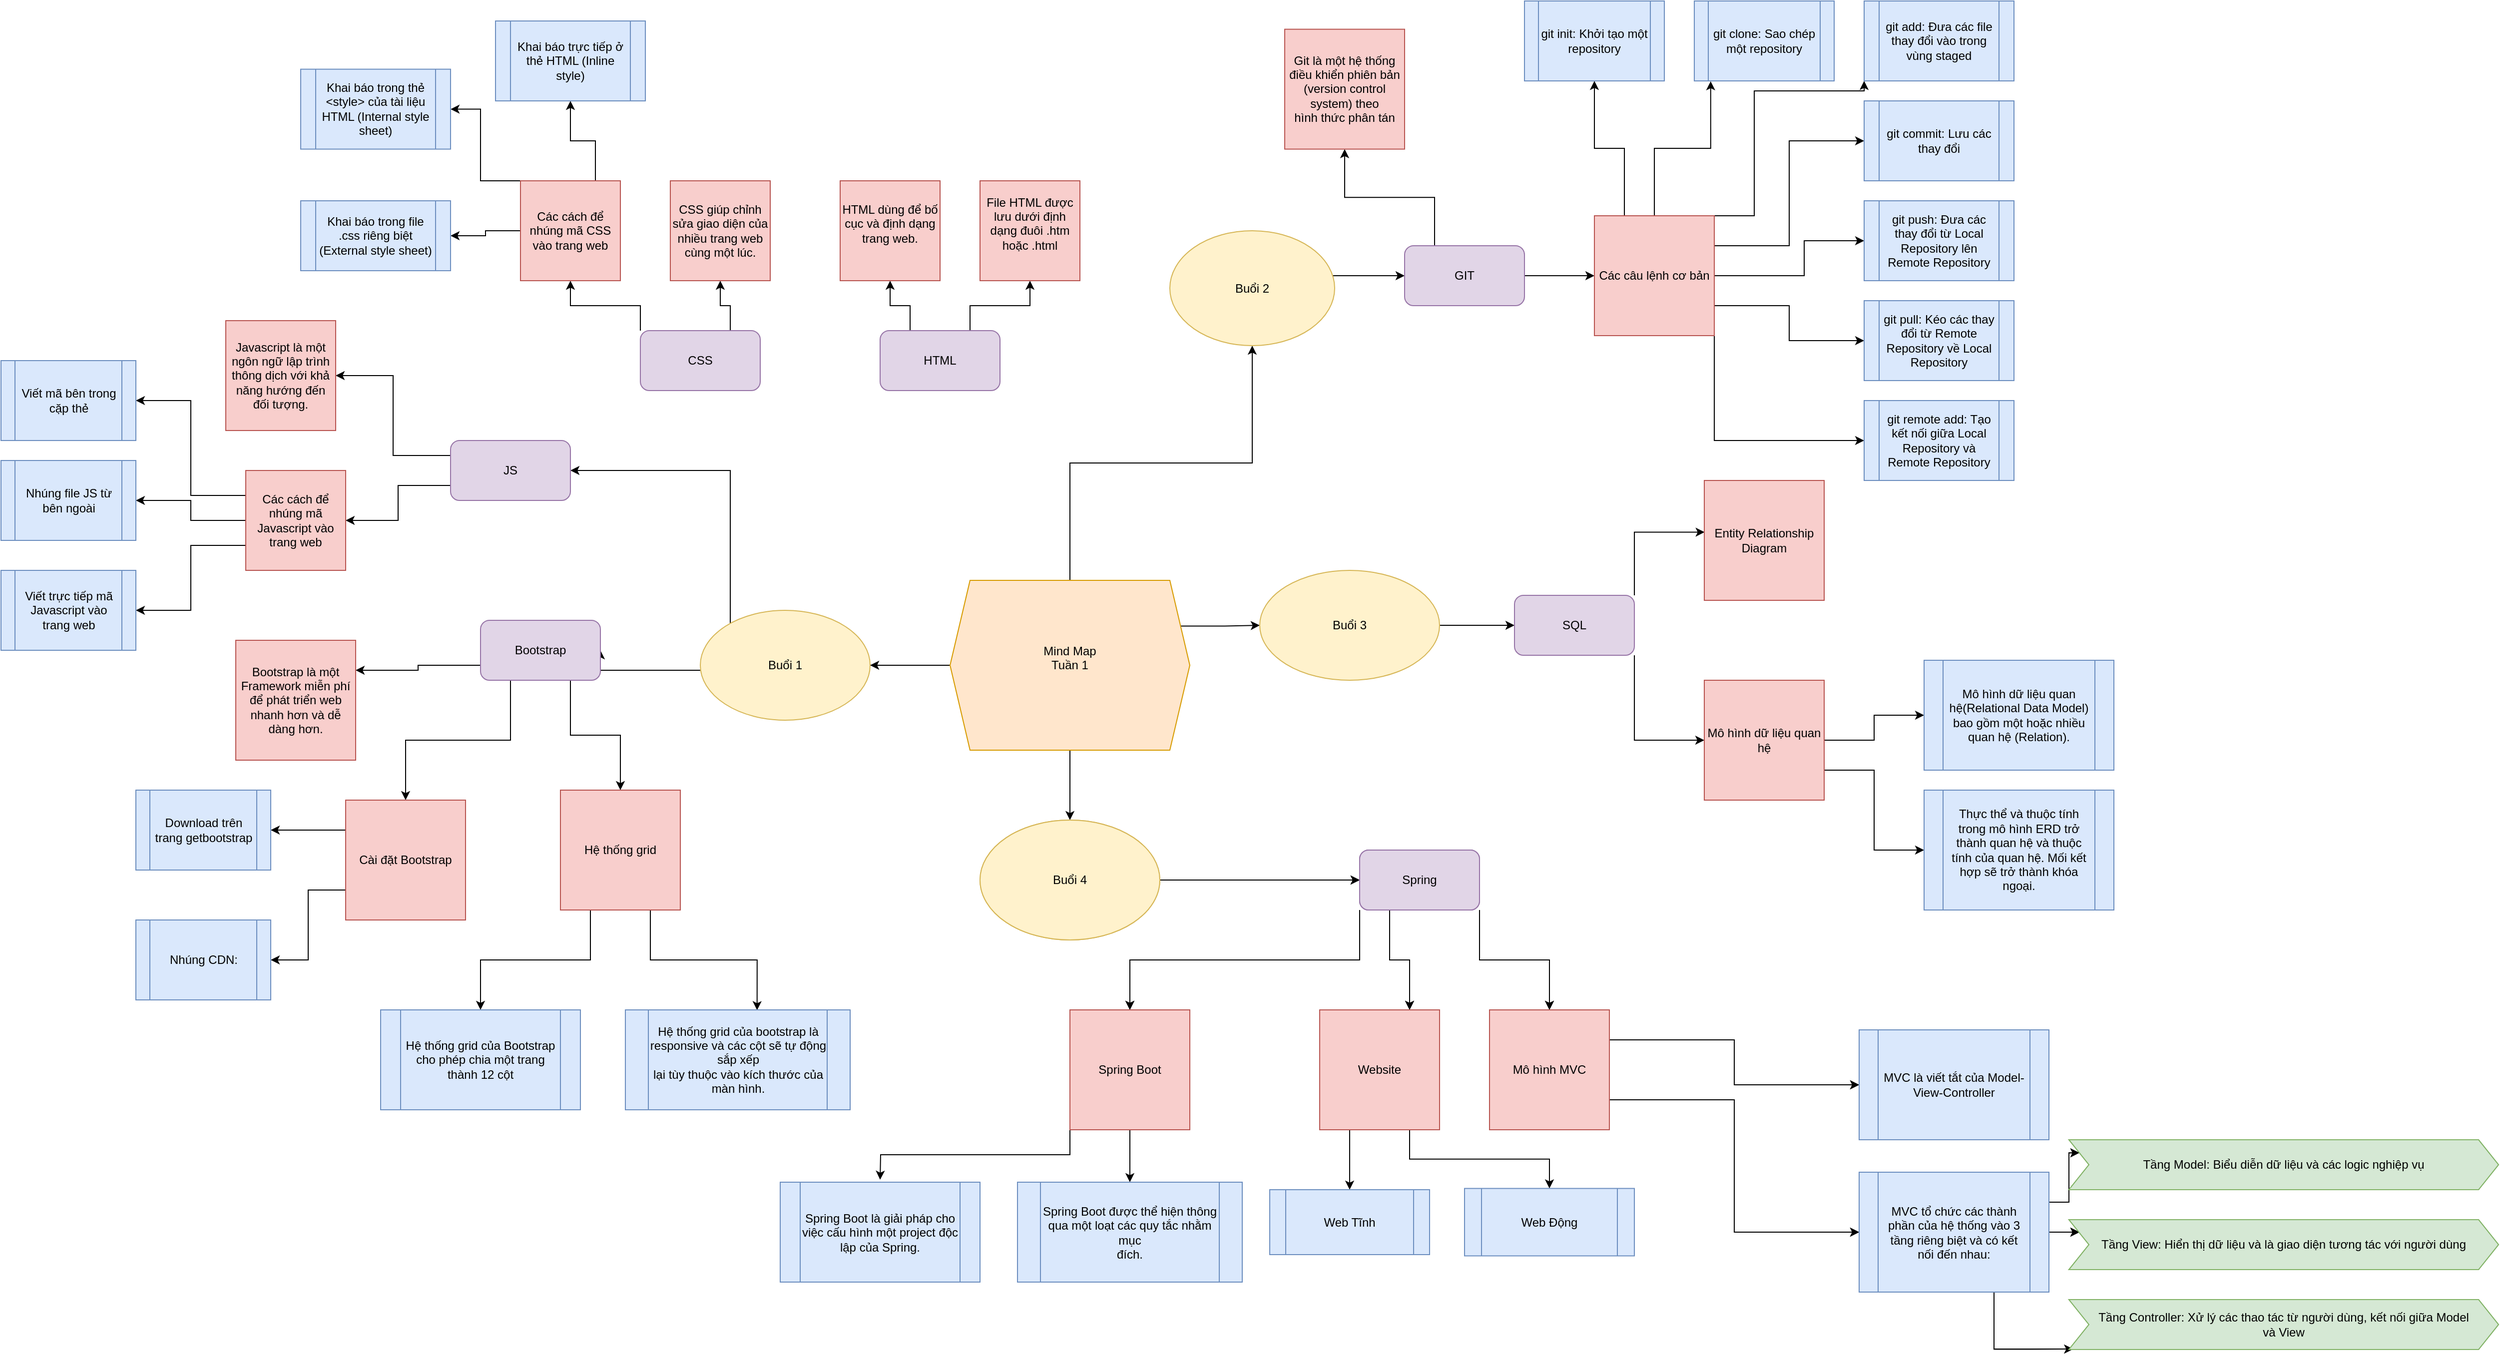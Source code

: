 <mxfile version="20.2.8" type="device"><diagram id="xZhuDKCRA59uOyWNWffj" name="Page-1"><mxGraphModel dx="2924" dy="2492" grid="1" gridSize="10" guides="1" tooltips="1" connect="1" arrows="1" fold="1" page="1" pageScale="1" pageWidth="850" pageHeight="1100" math="0" shadow="0"><root><mxCell id="0"/><mxCell id="1" parent="0"/><mxCell id="pZhfdHlnTOJYFs0F9HPh-51" style="edgeStyle=orthogonalEdgeStyle;rounded=0;orthogonalLoop=1;jettySize=auto;html=1;exitX=0;exitY=1;exitDx=0;exitDy=0;entryX=1;entryY=0.5;entryDx=0;entryDy=0;" edge="1" parent="1" source="pZhfdHlnTOJYFs0F9HPh-9" target="pZhfdHlnTOJYFs0F9HPh-19"><mxGeometry relative="1" as="geometry"><Array as="points"><mxPoint x="195" y="370"/></Array></mxGeometry></mxCell><mxCell id="pZhfdHlnTOJYFs0F9HPh-165" style="edgeStyle=orthogonalEdgeStyle;rounded=0;orthogonalLoop=1;jettySize=auto;html=1;exitX=0;exitY=0;exitDx=0;exitDy=0;entryX=1;entryY=0.5;entryDx=0;entryDy=0;fontColor=default;" edge="1" parent="1" source="pZhfdHlnTOJYFs0F9HPh-9" target="pZhfdHlnTOJYFs0F9HPh-18"><mxGeometry relative="1" as="geometry"><Array as="points"><mxPoint x="200" y="326"/><mxPoint x="200" y="170"/></Array></mxGeometry></mxCell><mxCell id="pZhfdHlnTOJYFs0F9HPh-9" value="Buổi 1" style="ellipse;whiteSpace=wrap;html=1;fillColor=#fff2cc;strokeColor=#d6b656;" vertex="1" parent="1"><mxGeometry x="170" y="310" width="170" height="110" as="geometry"/></mxCell><mxCell id="pZhfdHlnTOJYFs0F9HPh-115" style="edgeStyle=orthogonalEdgeStyle;rounded=0;orthogonalLoop=1;jettySize=auto;html=1;exitX=0.5;exitY=0;exitDx=0;exitDy=0;entryX=0.5;entryY=1;entryDx=0;entryDy=0;fontColor=default;" edge="1" parent="1" source="pZhfdHlnTOJYFs0F9HPh-12" target="pZhfdHlnTOJYFs0F9HPh-15"><mxGeometry relative="1" as="geometry"/></mxCell><mxCell id="pZhfdHlnTOJYFs0F9HPh-121" style="edgeStyle=orthogonalEdgeStyle;rounded=0;orthogonalLoop=1;jettySize=auto;html=1;exitX=0;exitY=0.5;exitDx=0;exitDy=0;entryX=1;entryY=0.5;entryDx=0;entryDy=0;fontColor=default;" edge="1" parent="1" source="pZhfdHlnTOJYFs0F9HPh-12" target="pZhfdHlnTOJYFs0F9HPh-9"><mxGeometry relative="1" as="geometry"/></mxCell><mxCell id="pZhfdHlnTOJYFs0F9HPh-146" style="edgeStyle=orthogonalEdgeStyle;rounded=0;orthogonalLoop=1;jettySize=auto;html=1;exitX=0.5;exitY=1;exitDx=0;exitDy=0;fontColor=default;" edge="1" parent="1" source="pZhfdHlnTOJYFs0F9HPh-12" target="pZhfdHlnTOJYFs0F9HPh-14"><mxGeometry relative="1" as="geometry"/></mxCell><mxCell id="pZhfdHlnTOJYFs0F9HPh-166" style="edgeStyle=orthogonalEdgeStyle;rounded=0;orthogonalLoop=1;jettySize=auto;html=1;exitX=1;exitY=0.25;exitDx=0;exitDy=0;entryX=0;entryY=0.5;entryDx=0;entryDy=0;fontColor=default;" edge="1" parent="1" source="pZhfdHlnTOJYFs0F9HPh-12" target="pZhfdHlnTOJYFs0F9HPh-13"><mxGeometry relative="1" as="geometry"/></mxCell><mxCell id="pZhfdHlnTOJYFs0F9HPh-12" value="&#10;&lt;span style=&quot;color: rgb(0, 0, 0); font-family: Helvetica; font-size: 12px; font-style: normal; font-variant-ligatures: normal; font-variant-caps: normal; font-weight: 400; letter-spacing: normal; orphans: 2; text-align: center; text-indent: 0px; text-transform: none; widows: 2; word-spacing: 0px; -webkit-text-stroke-width: 0px; text-decoration-thickness: initial; text-decoration-style: initial; text-decoration-color: initial; float: none; display: inline !important;&quot;&gt;Mind Map&lt;/span&gt;&lt;br style=&quot;color: rgb(0, 0, 0); font-family: Helvetica; font-size: 12px; font-style: normal; font-variant-ligatures: normal; font-variant-caps: normal; font-weight: 400; letter-spacing: normal; orphans: 2; text-align: center; text-indent: 0px; text-transform: none; widows: 2; word-spacing: 0px; -webkit-text-stroke-width: 0px; text-decoration-thickness: initial; text-decoration-style: initial; text-decoration-color: initial;&quot;&gt;&lt;span style=&quot;color: rgb(0, 0, 0); font-family: Helvetica; font-size: 12px; font-style: normal; font-variant-ligatures: normal; font-variant-caps: normal; font-weight: 400; letter-spacing: normal; orphans: 2; text-align: center; text-indent: 0px; text-transform: none; widows: 2; word-spacing: 0px; -webkit-text-stroke-width: 0px; text-decoration-thickness: initial; text-decoration-style: initial; text-decoration-color: initial; float: none; display: inline !important;&quot;&gt;Tuần 1&lt;/span&gt;&#10;&#10;" style="shape=hexagon;perimeter=hexagonPerimeter2;whiteSpace=wrap;html=1;fixedSize=1;fillColor=#ffe6cc;strokeColor=#d79b00;labelBackgroundColor=none;" vertex="1" parent="1"><mxGeometry x="420" y="280" width="240" height="170" as="geometry"/></mxCell><mxCell id="pZhfdHlnTOJYFs0F9HPh-119" style="edgeStyle=orthogonalEdgeStyle;rounded=0;orthogonalLoop=1;jettySize=auto;html=1;exitX=1;exitY=0.5;exitDx=0;exitDy=0;entryX=0;entryY=0.5;entryDx=0;entryDy=0;fontColor=default;" edge="1" parent="1" source="pZhfdHlnTOJYFs0F9HPh-13" target="pZhfdHlnTOJYFs0F9HPh-103"><mxGeometry relative="1" as="geometry"/></mxCell><mxCell id="pZhfdHlnTOJYFs0F9HPh-13" value="Buổi 3" style="ellipse;whiteSpace=wrap;html=1;fillColor=#fff2cc;strokeColor=#d6b656;" vertex="1" parent="1"><mxGeometry x="730" y="270" width="180" height="110" as="geometry"/></mxCell><mxCell id="pZhfdHlnTOJYFs0F9HPh-147" style="edgeStyle=orthogonalEdgeStyle;rounded=0;orthogonalLoop=1;jettySize=auto;html=1;exitX=1;exitY=0.5;exitDx=0;exitDy=0;entryX=0;entryY=0.5;entryDx=0;entryDy=0;fontColor=default;" edge="1" parent="1" source="pZhfdHlnTOJYFs0F9HPh-14" target="pZhfdHlnTOJYFs0F9HPh-123"><mxGeometry relative="1" as="geometry"/></mxCell><mxCell id="pZhfdHlnTOJYFs0F9HPh-14" value="Buổi 4" style="ellipse;whiteSpace=wrap;html=1;fillColor=#fff2cc;strokeColor=#d6b656;" vertex="1" parent="1"><mxGeometry x="450" y="520" width="180" height="120" as="geometry"/></mxCell><mxCell id="pZhfdHlnTOJYFs0F9HPh-83" style="edgeStyle=orthogonalEdgeStyle;rounded=0;orthogonalLoop=1;jettySize=auto;html=1;exitX=1;exitY=0.5;exitDx=0;exitDy=0;entryX=0;entryY=0.5;entryDx=0;entryDy=0;fontColor=default;" edge="1" parent="1" source="pZhfdHlnTOJYFs0F9HPh-15" target="pZhfdHlnTOJYFs0F9HPh-81"><mxGeometry relative="1" as="geometry"><Array as="points"><mxPoint x="732" y="-25"/></Array></mxGeometry></mxCell><mxCell id="pZhfdHlnTOJYFs0F9HPh-15" value="Buổi 2" style="ellipse;whiteSpace=wrap;html=1;fillColor=#fff2cc;strokeColor=#d6b656;" vertex="1" parent="1"><mxGeometry x="640" y="-70" width="165" height="115" as="geometry"/></mxCell><mxCell id="pZhfdHlnTOJYFs0F9HPh-158" style="edgeStyle=orthogonalEdgeStyle;rounded=0;orthogonalLoop=1;jettySize=auto;html=1;exitX=0.25;exitY=0;exitDx=0;exitDy=0;entryX=0.5;entryY=1;entryDx=0;entryDy=0;fontColor=default;" edge="1" parent="1" source="pZhfdHlnTOJYFs0F9HPh-16" target="pZhfdHlnTOJYFs0F9HPh-26"><mxGeometry relative="1" as="geometry"/></mxCell><mxCell id="pZhfdHlnTOJYFs0F9HPh-159" style="edgeStyle=orthogonalEdgeStyle;rounded=0;orthogonalLoop=1;jettySize=auto;html=1;exitX=0.75;exitY=0;exitDx=0;exitDy=0;entryX=0.5;entryY=1;entryDx=0;entryDy=0;fontColor=default;" edge="1" parent="1" source="pZhfdHlnTOJYFs0F9HPh-16" target="pZhfdHlnTOJYFs0F9HPh-27"><mxGeometry relative="1" as="geometry"/></mxCell><mxCell id="pZhfdHlnTOJYFs0F9HPh-16" value="HTML" style="rounded=1;whiteSpace=wrap;html=1;fillColor=#e1d5e7;strokeColor=#9673a6;" vertex="1" parent="1"><mxGeometry x="350" y="30" width="120" height="60" as="geometry"/></mxCell><mxCell id="pZhfdHlnTOJYFs0F9HPh-160" style="edgeStyle=orthogonalEdgeStyle;rounded=0;orthogonalLoop=1;jettySize=auto;html=1;exitX=0.75;exitY=0;exitDx=0;exitDy=0;entryX=0.5;entryY=1;entryDx=0;entryDy=0;fontColor=default;" edge="1" parent="1" source="pZhfdHlnTOJYFs0F9HPh-17" target="pZhfdHlnTOJYFs0F9HPh-52"><mxGeometry relative="1" as="geometry"/></mxCell><mxCell id="pZhfdHlnTOJYFs0F9HPh-161" style="edgeStyle=orthogonalEdgeStyle;rounded=0;orthogonalLoop=1;jettySize=auto;html=1;exitX=0;exitY=0;exitDx=0;exitDy=0;entryX=0.5;entryY=1;entryDx=0;entryDy=0;fontColor=default;" edge="1" parent="1" source="pZhfdHlnTOJYFs0F9HPh-17" target="pZhfdHlnTOJYFs0F9HPh-56"><mxGeometry relative="1" as="geometry"/></mxCell><mxCell id="pZhfdHlnTOJYFs0F9HPh-17" value="CSS" style="rounded=1;whiteSpace=wrap;html=1;fillColor=#e1d5e7;strokeColor=#9673a6;" vertex="1" parent="1"><mxGeometry x="110" y="30" width="120" height="60" as="geometry"/></mxCell><mxCell id="pZhfdHlnTOJYFs0F9HPh-46" style="edgeStyle=orthogonalEdgeStyle;rounded=0;orthogonalLoop=1;jettySize=auto;html=1;exitX=0;exitY=0.25;exitDx=0;exitDy=0;entryX=1;entryY=0.5;entryDx=0;entryDy=0;" edge="1" parent="1" source="pZhfdHlnTOJYFs0F9HPh-18" target="pZhfdHlnTOJYFs0F9HPh-29"><mxGeometry relative="1" as="geometry"/></mxCell><mxCell id="pZhfdHlnTOJYFs0F9HPh-153" style="edgeStyle=orthogonalEdgeStyle;rounded=0;orthogonalLoop=1;jettySize=auto;html=1;exitX=0;exitY=0.75;exitDx=0;exitDy=0;fontColor=default;" edge="1" parent="1" source="pZhfdHlnTOJYFs0F9HPh-18" target="pZhfdHlnTOJYFs0F9HPh-30"><mxGeometry relative="1" as="geometry"/></mxCell><mxCell id="pZhfdHlnTOJYFs0F9HPh-18" value="JS" style="rounded=1;whiteSpace=wrap;html=1;fillColor=#e1d5e7;strokeColor=#9673a6;" vertex="1" parent="1"><mxGeometry x="-80" y="140" width="120" height="60" as="geometry"/></mxCell><mxCell id="pZhfdHlnTOJYFs0F9HPh-154" style="edgeStyle=orthogonalEdgeStyle;rounded=0;orthogonalLoop=1;jettySize=auto;html=1;exitX=0;exitY=0.75;exitDx=0;exitDy=0;entryX=1;entryY=0.25;entryDx=0;entryDy=0;fontColor=default;" edge="1" parent="1" source="pZhfdHlnTOJYFs0F9HPh-19" target="pZhfdHlnTOJYFs0F9HPh-65"><mxGeometry relative="1" as="geometry"/></mxCell><mxCell id="pZhfdHlnTOJYFs0F9HPh-155" style="edgeStyle=orthogonalEdgeStyle;rounded=0;orthogonalLoop=1;jettySize=auto;html=1;exitX=0.25;exitY=1;exitDx=0;exitDy=0;entryX=0.5;entryY=0;entryDx=0;entryDy=0;fontColor=default;" edge="1" parent="1" source="pZhfdHlnTOJYFs0F9HPh-19" target="pZhfdHlnTOJYFs0F9HPh-66"><mxGeometry relative="1" as="geometry"/></mxCell><mxCell id="pZhfdHlnTOJYFs0F9HPh-156" style="edgeStyle=orthogonalEdgeStyle;rounded=0;orthogonalLoop=1;jettySize=auto;html=1;exitX=0.75;exitY=1;exitDx=0;exitDy=0;entryX=0.5;entryY=0;entryDx=0;entryDy=0;fontColor=default;" edge="1" parent="1" source="pZhfdHlnTOJYFs0F9HPh-19" target="pZhfdHlnTOJYFs0F9HPh-67"><mxGeometry relative="1" as="geometry"/></mxCell><mxCell id="pZhfdHlnTOJYFs0F9HPh-19" value="Bootstrap" style="rounded=1;whiteSpace=wrap;html=1;fillColor=#e1d5e7;strokeColor=#9673a6;" vertex="1" parent="1"><mxGeometry x="-50" y="320" width="120" height="60" as="geometry"/></mxCell><mxCell id="pZhfdHlnTOJYFs0F9HPh-26" value="&#10;&lt;span style=&quot;font-family: Helvetica; font-size: 12px; font-style: normal; font-variant-ligatures: normal; font-variant-caps: normal; font-weight: 400; letter-spacing: normal; orphans: 2; text-align: center; text-indent: 0px; text-transform: none; widows: 2; word-spacing: 0px; -webkit-text-stroke-width: 0px; text-decoration-thickness: initial; text-decoration-style: initial; text-decoration-color: initial; float: none; display: inline !important;&quot;&gt;HTML dùng để bố cục và định dạng trang web.&lt;/span&gt;&#10;&#10;" style="whiteSpace=wrap;html=1;aspect=fixed;fillColor=#f8cecc;strokeColor=#b85450;fontColor=default;labelBorderColor=none;labelBackgroundColor=none;" vertex="1" parent="1"><mxGeometry x="310" y="-120.0" width="100" height="100" as="geometry"/></mxCell><mxCell id="pZhfdHlnTOJYFs0F9HPh-27" value="&#10;&lt;span style=&quot;color: rgb(0, 0, 0); font-family: Helvetica; font-size: 12px; font-style: normal; font-variant-ligatures: normal; font-variant-caps: normal; font-weight: 400; letter-spacing: normal; orphans: 2; text-align: center; text-indent: 0px; text-transform: none; widows: 2; word-spacing: 0px; -webkit-text-stroke-width: 0px; text-decoration-thickness: initial; text-decoration-style: initial; text-decoration-color: initial; float: none; display: inline !important;&quot;&gt;File HTML được lưu dưới định dạng đuôi .htm hoặc .html&lt;/span&gt;&#10;&#10;" style="whiteSpace=wrap;html=1;aspect=fixed;fillColor=#f8cecc;strokeColor=#b85450;labelBackgroundColor=none;labelBorderColor=none;" vertex="1" parent="1"><mxGeometry x="450" y="-120.0" width="100" height="100" as="geometry"/></mxCell><mxCell id="pZhfdHlnTOJYFs0F9HPh-29" value="Javascript là một ngôn ngữ lập trình thông dịch với khả năng hướng đến&#10;đối tượng." style="whiteSpace=wrap;html=1;aspect=fixed;labelBackgroundColor=none;fillColor=#f8cecc;strokeColor=#b85450;" vertex="1" parent="1"><mxGeometry x="-305" y="20" width="110" height="110" as="geometry"/></mxCell><mxCell id="pZhfdHlnTOJYFs0F9HPh-42" style="edgeStyle=orthogonalEdgeStyle;rounded=0;orthogonalLoop=1;jettySize=auto;html=1;exitX=0;exitY=0.5;exitDx=0;exitDy=0;entryX=1;entryY=0.5;entryDx=0;entryDy=0;" edge="1" parent="1" source="pZhfdHlnTOJYFs0F9HPh-30" target="pZhfdHlnTOJYFs0F9HPh-35"><mxGeometry relative="1" as="geometry"/></mxCell><mxCell id="pZhfdHlnTOJYFs0F9HPh-44" style="edgeStyle=orthogonalEdgeStyle;rounded=0;orthogonalLoop=1;jettySize=auto;html=1;exitX=0;exitY=0.75;exitDx=0;exitDy=0;entryX=1;entryY=0.5;entryDx=0;entryDy=0;" edge="1" parent="1" source="pZhfdHlnTOJYFs0F9HPh-30" target="pZhfdHlnTOJYFs0F9HPh-36"><mxGeometry relative="1" as="geometry"/></mxCell><mxCell id="pZhfdHlnTOJYFs0F9HPh-45" style="edgeStyle=orthogonalEdgeStyle;rounded=0;orthogonalLoop=1;jettySize=auto;html=1;exitX=0;exitY=0.25;exitDx=0;exitDy=0;entryX=1;entryY=0.5;entryDx=0;entryDy=0;" edge="1" parent="1" source="pZhfdHlnTOJYFs0F9HPh-30" target="pZhfdHlnTOJYFs0F9HPh-34"><mxGeometry relative="1" as="geometry"/></mxCell><mxCell id="pZhfdHlnTOJYFs0F9HPh-30" value="Các cách để nhúng mã Javascript vào trang web" style="whiteSpace=wrap;html=1;aspect=fixed;fillColor=#f8cecc;strokeColor=#b85450;" vertex="1" parent="1"><mxGeometry x="-285" y="170" width="100" height="100" as="geometry"/></mxCell><mxCell id="pZhfdHlnTOJYFs0F9HPh-34" value="Viết mã bên trong cặp thẻ &lt;script&gt;&lt;/script&gt;" style="shape=process;whiteSpace=wrap;html=1;backgroundOutline=1;fillColor=#dae8fc;strokeColor=#6c8ebf;" vertex="1" parent="1"><mxGeometry x="-530" y="60" width="135" height="80" as="geometry"/></mxCell><mxCell id="pZhfdHlnTOJYFs0F9HPh-35" value="Nhúng file JS từ bên ngoài" style="shape=process;whiteSpace=wrap;html=1;backgroundOutline=1;fillColor=#dae8fc;strokeColor=#6c8ebf;" vertex="1" parent="1"><mxGeometry x="-530" y="160" width="135" height="80" as="geometry"/></mxCell><mxCell id="pZhfdHlnTOJYFs0F9HPh-36" value="Viết trực tiếp mã Javascript vào trang web" style="shape=process;whiteSpace=wrap;html=1;backgroundOutline=1;fillColor=#dae8fc;strokeColor=#6c8ebf;" vertex="1" parent="1"><mxGeometry x="-530" y="270" width="135" height="80" as="geometry"/></mxCell><mxCell id="pZhfdHlnTOJYFs0F9HPh-52" value="CSS giúp chỉnh sửa giao diện của nhiều trang web cùng một lúc." style="whiteSpace=wrap;html=1;aspect=fixed;labelBackgroundColor=none;labelBorderColor=none;fillColor=#f8cecc;strokeColor=#b85450;" vertex="1" parent="1"><mxGeometry x="140" y="-120" width="100" height="100" as="geometry"/></mxCell><mxCell id="pZhfdHlnTOJYFs0F9HPh-162" style="edgeStyle=orthogonalEdgeStyle;rounded=0;orthogonalLoop=1;jettySize=auto;html=1;exitX=0.75;exitY=0;exitDx=0;exitDy=0;entryX=0.5;entryY=1;entryDx=0;entryDy=0;fontColor=default;" edge="1" parent="1" source="pZhfdHlnTOJYFs0F9HPh-56" target="pZhfdHlnTOJYFs0F9HPh-57"><mxGeometry relative="1" as="geometry"/></mxCell><mxCell id="pZhfdHlnTOJYFs0F9HPh-163" style="edgeStyle=orthogonalEdgeStyle;rounded=0;orthogonalLoop=1;jettySize=auto;html=1;exitX=0;exitY=0;exitDx=0;exitDy=0;entryX=1;entryY=0.5;entryDx=0;entryDy=0;fontColor=default;" edge="1" parent="1" source="pZhfdHlnTOJYFs0F9HPh-56" target="pZhfdHlnTOJYFs0F9HPh-58"><mxGeometry relative="1" as="geometry"><Array as="points"><mxPoint x="-50" y="-120"/><mxPoint x="-50" y="-192"/></Array></mxGeometry></mxCell><mxCell id="pZhfdHlnTOJYFs0F9HPh-164" style="edgeStyle=orthogonalEdgeStyle;rounded=0;orthogonalLoop=1;jettySize=auto;html=1;exitX=0;exitY=0.5;exitDx=0;exitDy=0;entryX=1;entryY=0.5;entryDx=0;entryDy=0;fontColor=default;" edge="1" parent="1" source="pZhfdHlnTOJYFs0F9HPh-56" target="pZhfdHlnTOJYFs0F9HPh-59"><mxGeometry relative="1" as="geometry"/></mxCell><mxCell id="pZhfdHlnTOJYFs0F9HPh-56" value="Các cách để nhúng mã CSS vào trang web" style="whiteSpace=wrap;html=1;aspect=fixed;fillColor=#f8cecc;strokeColor=#b85450;" vertex="1" parent="1"><mxGeometry x="-10" y="-120" width="100" height="100" as="geometry"/></mxCell><mxCell id="pZhfdHlnTOJYFs0F9HPh-57" value="Khai báo trực tiếp ở thẻ HTML (Inline style) " style="shape=process;whiteSpace=wrap;html=1;backgroundOutline=1;fillColor=#dae8fc;strokeColor=#6c8ebf;" vertex="1" parent="1"><mxGeometry x="-35" y="-280" width="150" height="80" as="geometry"/></mxCell><mxCell id="pZhfdHlnTOJYFs0F9HPh-58" value="Khai báo trong thẻ &amp;lt;style&amp;gt; của tài liệu HTML (Internal style sheet)" style="shape=process;whiteSpace=wrap;html=1;backgroundOutline=1;fillColor=#dae8fc;strokeColor=#6c8ebf;" vertex="1" parent="1"><mxGeometry x="-230" y="-231.72" width="150" height="80" as="geometry"/></mxCell><mxCell id="pZhfdHlnTOJYFs0F9HPh-59" value="Khai báo trong file .css riêng biệt (External style sheet)" style="shape=process;whiteSpace=wrap;html=1;backgroundOutline=1;fillColor=#dae8fc;strokeColor=#6c8ebf;" vertex="1" parent="1"><mxGeometry x="-230" y="-100" width="150" height="70" as="geometry"/></mxCell><mxCell id="pZhfdHlnTOJYFs0F9HPh-65" value="Bootstrap là một Framework miễn phí để phát triển web nhanh hơn và dễ&#10;dàng hơn." style="whiteSpace=wrap;html=1;aspect=fixed;labelBackgroundColor=none;labelBorderColor=none;fillColor=#f8cecc;strokeColor=#b85450;" vertex="1" parent="1"><mxGeometry x="-295" y="340" width="120" height="120" as="geometry"/></mxCell><mxCell id="pZhfdHlnTOJYFs0F9HPh-75" style="edgeStyle=orthogonalEdgeStyle;rounded=0;orthogonalLoop=1;jettySize=auto;html=1;exitX=0;exitY=0.25;exitDx=0;exitDy=0;entryX=1;entryY=0.5;entryDx=0;entryDy=0;fontColor=default;" edge="1" parent="1" source="pZhfdHlnTOJYFs0F9HPh-66" target="pZhfdHlnTOJYFs0F9HPh-68"><mxGeometry relative="1" as="geometry"/></mxCell><mxCell id="pZhfdHlnTOJYFs0F9HPh-76" style="edgeStyle=orthogonalEdgeStyle;rounded=0;orthogonalLoop=1;jettySize=auto;html=1;exitX=0;exitY=0.75;exitDx=0;exitDy=0;entryX=1;entryY=0.5;entryDx=0;entryDy=0;fontColor=default;" edge="1" parent="1" source="pZhfdHlnTOJYFs0F9HPh-66" target="pZhfdHlnTOJYFs0F9HPh-69"><mxGeometry relative="1" as="geometry"/></mxCell><mxCell id="pZhfdHlnTOJYFs0F9HPh-66" value="Cài đặt Bootstrap" style="whiteSpace=wrap;html=1;aspect=fixed;labelBackgroundColor=none;labelBorderColor=none;fillColor=#f8cecc;strokeColor=#b85450;" vertex="1" parent="1"><mxGeometry x="-185" y="500" width="120" height="120" as="geometry"/></mxCell><mxCell id="pZhfdHlnTOJYFs0F9HPh-79" style="edgeStyle=orthogonalEdgeStyle;rounded=0;orthogonalLoop=1;jettySize=auto;html=1;exitX=0.25;exitY=1;exitDx=0;exitDy=0;fontColor=default;" edge="1" parent="1" source="pZhfdHlnTOJYFs0F9HPh-67" target="pZhfdHlnTOJYFs0F9HPh-77"><mxGeometry relative="1" as="geometry"/></mxCell><mxCell id="pZhfdHlnTOJYFs0F9HPh-80" style="edgeStyle=orthogonalEdgeStyle;rounded=0;orthogonalLoop=1;jettySize=auto;html=1;exitX=0.75;exitY=1;exitDx=0;exitDy=0;entryX=0.586;entryY=0.003;entryDx=0;entryDy=0;entryPerimeter=0;fontColor=default;" edge="1" parent="1" source="pZhfdHlnTOJYFs0F9HPh-67" target="pZhfdHlnTOJYFs0F9HPh-78"><mxGeometry relative="1" as="geometry"/></mxCell><mxCell id="pZhfdHlnTOJYFs0F9HPh-67" value="Hệ thống grid" style="whiteSpace=wrap;html=1;aspect=fixed;labelBackgroundColor=none;labelBorderColor=none;fillColor=#f8cecc;strokeColor=#b85450;" vertex="1" parent="1"><mxGeometry x="30" y="490" width="120" height="120" as="geometry"/></mxCell><mxCell id="pZhfdHlnTOJYFs0F9HPh-68" value="Download trên trang getbootstrap " style="shape=process;whiteSpace=wrap;html=1;backgroundOutline=1;fillColor=#dae8fc;strokeColor=#6c8ebf;" vertex="1" parent="1"><mxGeometry x="-395" y="490" width="135" height="80" as="geometry"/></mxCell><mxCell id="pZhfdHlnTOJYFs0F9HPh-69" value="Nhúng CDN:" style="shape=process;whiteSpace=wrap;html=1;backgroundOutline=1;fillColor=#dae8fc;strokeColor=#6c8ebf;" vertex="1" parent="1"><mxGeometry x="-395" y="620" width="135" height="80" as="geometry"/></mxCell><mxCell id="pZhfdHlnTOJYFs0F9HPh-77" value="Hệ thống grid của Bootstrap cho phép chia một trang thành 12 cột " style="shape=process;whiteSpace=wrap;html=1;backgroundOutline=1;fillColor=#dae8fc;strokeColor=#6c8ebf;" vertex="1" parent="1"><mxGeometry x="-150" y="710" width="200" height="100" as="geometry"/></mxCell><mxCell id="pZhfdHlnTOJYFs0F9HPh-78" value="&lt;div&gt;Hệ thống grid của bootstrap là responsive và các cột sẽ tự động sắp xếp&lt;/div&gt;&lt;div&gt;lại tùy thuộc vào kích thước của màn hình.&lt;/div&gt;" style="shape=process;whiteSpace=wrap;html=1;backgroundOutline=1;fillColor=#dae8fc;strokeColor=#6c8ebf;" vertex="1" parent="1"><mxGeometry x="95" y="710" width="225" height="100" as="geometry"/></mxCell><mxCell id="pZhfdHlnTOJYFs0F9HPh-93" style="edgeStyle=orthogonalEdgeStyle;rounded=0;orthogonalLoop=1;jettySize=auto;html=1;exitX=0.25;exitY=0;exitDx=0;exitDy=0;entryX=0.5;entryY=1;entryDx=0;entryDy=0;fontColor=default;" edge="1" parent="1" source="pZhfdHlnTOJYFs0F9HPh-81" target="pZhfdHlnTOJYFs0F9HPh-85"><mxGeometry relative="1" as="geometry"/></mxCell><mxCell id="pZhfdHlnTOJYFs0F9HPh-95" style="edgeStyle=orthogonalEdgeStyle;rounded=0;orthogonalLoop=1;jettySize=auto;html=1;exitX=1;exitY=0.5;exitDx=0;exitDy=0;fontColor=default;" edge="1" parent="1" source="pZhfdHlnTOJYFs0F9HPh-81" target="pZhfdHlnTOJYFs0F9HPh-84"><mxGeometry relative="1" as="geometry"/></mxCell><mxCell id="pZhfdHlnTOJYFs0F9HPh-81" value="GIT" style="rounded=1;whiteSpace=wrap;html=1;fillColor=#e1d5e7;strokeColor=#9673a6;" vertex="1" parent="1"><mxGeometry x="875" y="-55" width="120" height="60" as="geometry"/></mxCell><mxCell id="pZhfdHlnTOJYFs0F9HPh-96" style="edgeStyle=orthogonalEdgeStyle;rounded=0;orthogonalLoop=1;jettySize=auto;html=1;exitX=0.25;exitY=0;exitDx=0;exitDy=0;entryX=0.5;entryY=1;entryDx=0;entryDy=0;fontColor=default;" edge="1" parent="1" source="pZhfdHlnTOJYFs0F9HPh-84" target="pZhfdHlnTOJYFs0F9HPh-86"><mxGeometry relative="1" as="geometry"/></mxCell><mxCell id="pZhfdHlnTOJYFs0F9HPh-97" style="edgeStyle=orthogonalEdgeStyle;rounded=0;orthogonalLoop=1;jettySize=auto;html=1;exitX=0.5;exitY=0;exitDx=0;exitDy=0;entryX=0.117;entryY=1.004;entryDx=0;entryDy=0;entryPerimeter=0;fontColor=default;" edge="1" parent="1" source="pZhfdHlnTOJYFs0F9HPh-84" target="pZhfdHlnTOJYFs0F9HPh-87"><mxGeometry relative="1" as="geometry"/></mxCell><mxCell id="pZhfdHlnTOJYFs0F9HPh-98" style="edgeStyle=orthogonalEdgeStyle;rounded=0;orthogonalLoop=1;jettySize=auto;html=1;exitX=1;exitY=0;exitDx=0;exitDy=0;entryX=0;entryY=1;entryDx=0;entryDy=0;fontColor=default;" edge="1" parent="1" source="pZhfdHlnTOJYFs0F9HPh-84" target="pZhfdHlnTOJYFs0F9HPh-88"><mxGeometry relative="1" as="geometry"><Array as="points"><mxPoint x="1225" y="-85"/><mxPoint x="1225" y="-210"/><mxPoint x="1335" y="-210"/></Array></mxGeometry></mxCell><mxCell id="pZhfdHlnTOJYFs0F9HPh-99" style="edgeStyle=orthogonalEdgeStyle;rounded=0;orthogonalLoop=1;jettySize=auto;html=1;exitX=1;exitY=0.25;exitDx=0;exitDy=0;entryX=0;entryY=0.5;entryDx=0;entryDy=0;fontColor=default;" edge="1" parent="1" source="pZhfdHlnTOJYFs0F9HPh-84" target="pZhfdHlnTOJYFs0F9HPh-89"><mxGeometry relative="1" as="geometry"/></mxCell><mxCell id="pZhfdHlnTOJYFs0F9HPh-100" style="edgeStyle=orthogonalEdgeStyle;rounded=0;orthogonalLoop=1;jettySize=auto;html=1;exitX=1;exitY=0.5;exitDx=0;exitDy=0;entryX=0;entryY=0.5;entryDx=0;entryDy=0;fontColor=default;" edge="1" parent="1" source="pZhfdHlnTOJYFs0F9HPh-84" target="pZhfdHlnTOJYFs0F9HPh-90"><mxGeometry relative="1" as="geometry"><Array as="points"><mxPoint x="1275" y="-25"/><mxPoint x="1275" y="-60"/></Array></mxGeometry></mxCell><mxCell id="pZhfdHlnTOJYFs0F9HPh-101" style="edgeStyle=orthogonalEdgeStyle;rounded=0;orthogonalLoop=1;jettySize=auto;html=1;exitX=1;exitY=0.75;exitDx=0;exitDy=0;entryX=0;entryY=0.5;entryDx=0;entryDy=0;fontColor=default;" edge="1" parent="1" source="pZhfdHlnTOJYFs0F9HPh-84" target="pZhfdHlnTOJYFs0F9HPh-91"><mxGeometry relative="1" as="geometry"/></mxCell><mxCell id="pZhfdHlnTOJYFs0F9HPh-102" style="edgeStyle=orthogonalEdgeStyle;rounded=0;orthogonalLoop=1;jettySize=auto;html=1;exitX=1;exitY=1;exitDx=0;exitDy=0;entryX=0;entryY=0.5;entryDx=0;entryDy=0;fontColor=default;" edge="1" parent="1" source="pZhfdHlnTOJYFs0F9HPh-84" target="pZhfdHlnTOJYFs0F9HPh-92"><mxGeometry relative="1" as="geometry"/></mxCell><mxCell id="pZhfdHlnTOJYFs0F9HPh-84" value="Các câu lệnh cơ bản" style="whiteSpace=wrap;html=1;aspect=fixed;labelBackgroundColor=none;labelBorderColor=none;fillColor=#f8cecc;strokeColor=#b85450;" vertex="1" parent="1"><mxGeometry x="1065" y="-85" width="120" height="120" as="geometry"/></mxCell><mxCell id="pZhfdHlnTOJYFs0F9HPh-85" value="&lt;div&gt;Git là một hệ thống điều khiển phiên bản (version control system) theo&lt;/div&gt;&lt;div&gt;hình thức phân tán&lt;/div&gt;" style="whiteSpace=wrap;html=1;aspect=fixed;labelBackgroundColor=none;labelBorderColor=none;fillColor=#f8cecc;strokeColor=#b85450;" vertex="1" parent="1"><mxGeometry x="755" y="-271.72" width="120" height="120" as="geometry"/></mxCell><mxCell id="pZhfdHlnTOJYFs0F9HPh-86" value="git init: Khởi tạo một repository " style="shape=process;whiteSpace=wrap;html=1;backgroundOutline=1;fillColor=#dae8fc;strokeColor=#6c8ebf;" vertex="1" parent="1"><mxGeometry x="995" y="-300" width="140" height="80" as="geometry"/></mxCell><mxCell id="pZhfdHlnTOJYFs0F9HPh-87" value="git clone: Sao chép một repository" style="shape=process;whiteSpace=wrap;html=1;backgroundOutline=1;fillColor=#dae8fc;strokeColor=#6c8ebf;" vertex="1" parent="1"><mxGeometry x="1165" y="-300" width="140" height="80" as="geometry"/></mxCell><mxCell id="pZhfdHlnTOJYFs0F9HPh-88" value="git add: Đưa các file thay đổi vào trong vùng staged" style="shape=process;whiteSpace=wrap;html=1;backgroundOutline=1;fillColor=#dae8fc;strokeColor=#6c8ebf;" vertex="1" parent="1"><mxGeometry x="1335" y="-300" width="150" height="80" as="geometry"/></mxCell><mxCell id="pZhfdHlnTOJYFs0F9HPh-89" value="git commit: Lưu các thay đổi " style="shape=process;whiteSpace=wrap;html=1;backgroundOutline=1;fillColor=#dae8fc;strokeColor=#6c8ebf;" vertex="1" parent="1"><mxGeometry x="1335" y="-200" width="150" height="80" as="geometry"/></mxCell><mxCell id="pZhfdHlnTOJYFs0F9HPh-90" value="git push: Đưa các thay đổi từ Local Repository lên Remote Repository" style="shape=process;whiteSpace=wrap;html=1;backgroundOutline=1;fillColor=#dae8fc;strokeColor=#6c8ebf;" vertex="1" parent="1"><mxGeometry x="1335" y="-100" width="150" height="80" as="geometry"/></mxCell><mxCell id="pZhfdHlnTOJYFs0F9HPh-91" value="git pull: Kéo các thay đổi từ Remote Repository về Local Repository" style="shape=process;whiteSpace=wrap;html=1;backgroundOutline=1;fillColor=#dae8fc;strokeColor=#6c8ebf;" vertex="1" parent="1"><mxGeometry x="1335" width="150" height="80" as="geometry"/></mxCell><mxCell id="pZhfdHlnTOJYFs0F9HPh-92" value="git remote add: Tạo kết nối giữa Local Repository và Remote Repository" style="shape=process;whiteSpace=wrap;html=1;backgroundOutline=1;fillColor=#dae8fc;strokeColor=#6c8ebf;" vertex="1" parent="1"><mxGeometry x="1335" y="100" width="150" height="80" as="geometry"/></mxCell><mxCell id="pZhfdHlnTOJYFs0F9HPh-112" style="edgeStyle=orthogonalEdgeStyle;rounded=0;orthogonalLoop=1;jettySize=auto;html=1;exitX=1;exitY=0;exitDx=0;exitDy=0;entryX=0.003;entryY=0.431;entryDx=0;entryDy=0;entryPerimeter=0;fontColor=default;" edge="1" parent="1" source="pZhfdHlnTOJYFs0F9HPh-103" target="pZhfdHlnTOJYFs0F9HPh-105"><mxGeometry relative="1" as="geometry"/></mxCell><mxCell id="pZhfdHlnTOJYFs0F9HPh-113" style="edgeStyle=orthogonalEdgeStyle;rounded=0;orthogonalLoop=1;jettySize=auto;html=1;exitX=1;exitY=1;exitDx=0;exitDy=0;entryX=0;entryY=0.5;entryDx=0;entryDy=0;fontColor=default;" edge="1" parent="1" source="pZhfdHlnTOJYFs0F9HPh-103" target="pZhfdHlnTOJYFs0F9HPh-106"><mxGeometry relative="1" as="geometry"/></mxCell><mxCell id="pZhfdHlnTOJYFs0F9HPh-103" value="SQL" style="rounded=1;whiteSpace=wrap;html=1;fillColor=#e1d5e7;strokeColor=#9673a6;" vertex="1" parent="1"><mxGeometry x="985" y="295" width="120" height="60" as="geometry"/></mxCell><mxCell id="pZhfdHlnTOJYFs0F9HPh-105" value="Entity Relationship Diagram" style="whiteSpace=wrap;html=1;aspect=fixed;labelBackgroundColor=none;labelBorderColor=none;fillColor=#f8cecc;strokeColor=#b85450;" vertex="1" parent="1"><mxGeometry x="1175" y="180" width="120" height="120" as="geometry"/></mxCell><mxCell id="pZhfdHlnTOJYFs0F9HPh-109" style="edgeStyle=orthogonalEdgeStyle;rounded=0;orthogonalLoop=1;jettySize=auto;html=1;exitX=1;exitY=0.5;exitDx=0;exitDy=0;fontColor=default;" edge="1" parent="1" source="pZhfdHlnTOJYFs0F9HPh-106" target="pZhfdHlnTOJYFs0F9HPh-107"><mxGeometry relative="1" as="geometry"/></mxCell><mxCell id="pZhfdHlnTOJYFs0F9HPh-111" style="edgeStyle=orthogonalEdgeStyle;rounded=0;orthogonalLoop=1;jettySize=auto;html=1;exitX=1;exitY=0.75;exitDx=0;exitDy=0;entryX=0;entryY=0.5;entryDx=0;entryDy=0;fontColor=default;" edge="1" parent="1" source="pZhfdHlnTOJYFs0F9HPh-106" target="pZhfdHlnTOJYFs0F9HPh-108"><mxGeometry relative="1" as="geometry"/></mxCell><mxCell id="pZhfdHlnTOJYFs0F9HPh-106" value="Mô hình dữ liệu quan hệ" style="whiteSpace=wrap;html=1;aspect=fixed;labelBackgroundColor=none;labelBorderColor=none;fillColor=#f8cecc;strokeColor=#b85450;" vertex="1" parent="1"><mxGeometry x="1175" y="380" width="120" height="120" as="geometry"/></mxCell><mxCell id="pZhfdHlnTOJYFs0F9HPh-107" value="&lt;div&gt;Mô hình dữ liệu quan hệ(Relational Data Model) bao gồm một hoặc nhiều&lt;/div&gt;&lt;div&gt;quan hệ (Relation).&lt;/div&gt;" style="shape=process;whiteSpace=wrap;html=1;backgroundOutline=1;fillColor=#dae8fc;strokeColor=#6c8ebf;" vertex="1" parent="1"><mxGeometry x="1395" y="360" width="190" height="110" as="geometry"/></mxCell><mxCell id="pZhfdHlnTOJYFs0F9HPh-108" value="&lt;div&gt;Thực thể và thuộc tính trong mô hình ERD trở thành quan hệ và thuộc&lt;/div&gt;&lt;div&gt;tính của quan hệ. Mối kết hợp sẽ trở thành khóa ngoại.&lt;/div&gt;" style="shape=process;whiteSpace=wrap;html=1;backgroundOutline=1;fillColor=#dae8fc;strokeColor=#6c8ebf;" vertex="1" parent="1"><mxGeometry x="1395" y="490" width="190" height="120" as="geometry"/></mxCell><mxCell id="pZhfdHlnTOJYFs0F9HPh-148" style="edgeStyle=orthogonalEdgeStyle;rounded=0;orthogonalLoop=1;jettySize=auto;html=1;exitX=0;exitY=1;exitDx=0;exitDy=0;entryX=0.5;entryY=0;entryDx=0;entryDy=0;fontColor=default;" edge="1" parent="1" source="pZhfdHlnTOJYFs0F9HPh-123" target="pZhfdHlnTOJYFs0F9HPh-141"><mxGeometry relative="1" as="geometry"/></mxCell><mxCell id="pZhfdHlnTOJYFs0F9HPh-150" style="edgeStyle=orthogonalEdgeStyle;rounded=0;orthogonalLoop=1;jettySize=auto;html=1;exitX=1;exitY=1;exitDx=0;exitDy=0;entryX=0.5;entryY=0;entryDx=0;entryDy=0;fontColor=default;" edge="1" parent="1" source="pZhfdHlnTOJYFs0F9HPh-123" target="pZhfdHlnTOJYFs0F9HPh-124"><mxGeometry relative="1" as="geometry"/></mxCell><mxCell id="pZhfdHlnTOJYFs0F9HPh-152" style="edgeStyle=orthogonalEdgeStyle;rounded=0;orthogonalLoop=1;jettySize=auto;html=1;exitX=0.25;exitY=1;exitDx=0;exitDy=0;entryX=0.75;entryY=0;entryDx=0;entryDy=0;fontColor=default;" edge="1" parent="1" source="pZhfdHlnTOJYFs0F9HPh-123" target="pZhfdHlnTOJYFs0F9HPh-140"><mxGeometry relative="1" as="geometry"/></mxCell><mxCell id="pZhfdHlnTOJYFs0F9HPh-123" value="Spring" style="rounded=1;whiteSpace=wrap;html=1;fillColor=#e1d5e7;strokeColor=#9673a6;" vertex="1" parent="1"><mxGeometry x="830" y="550" width="120" height="60" as="geometry"/></mxCell><mxCell id="pZhfdHlnTOJYFs0F9HPh-129" style="edgeStyle=orthogonalEdgeStyle;rounded=0;orthogonalLoop=1;jettySize=auto;html=1;exitX=1;exitY=0.25;exitDx=0;exitDy=0;entryX=0;entryY=0.5;entryDx=0;entryDy=0;fontColor=default;" edge="1" parent="1" source="pZhfdHlnTOJYFs0F9HPh-124" target="pZhfdHlnTOJYFs0F9HPh-127"><mxGeometry relative="1" as="geometry"/></mxCell><mxCell id="pZhfdHlnTOJYFs0F9HPh-130" style="edgeStyle=orthogonalEdgeStyle;rounded=0;orthogonalLoop=1;jettySize=auto;html=1;exitX=1;exitY=0.75;exitDx=0;exitDy=0;entryX=0;entryY=0.5;entryDx=0;entryDy=0;fontColor=default;" edge="1" parent="1" source="pZhfdHlnTOJYFs0F9HPh-124" target="pZhfdHlnTOJYFs0F9HPh-128"><mxGeometry relative="1" as="geometry"/></mxCell><mxCell id="pZhfdHlnTOJYFs0F9HPh-124" value="Mô hình MVC" style="whiteSpace=wrap;html=1;aspect=fixed;labelBackgroundColor=none;labelBorderColor=none;fillColor=#f8cecc;strokeColor=#b85450;" vertex="1" parent="1"><mxGeometry x="960" y="710" width="120" height="120" as="geometry"/></mxCell><mxCell id="pZhfdHlnTOJYFs0F9HPh-127" value="MVC là viết tắt của Model-View-Controller" style="shape=process;whiteSpace=wrap;html=1;backgroundOutline=1;fillColor=#dae8fc;strokeColor=#6c8ebf;" vertex="1" parent="1"><mxGeometry x="1330" y="730" width="190" height="110" as="geometry"/></mxCell><mxCell id="pZhfdHlnTOJYFs0F9HPh-136" style="edgeStyle=orthogonalEdgeStyle;rounded=0;orthogonalLoop=1;jettySize=auto;html=1;exitX=1;exitY=0.25;exitDx=0;exitDy=0;entryX=0;entryY=0.25;entryDx=0;entryDy=0;fontColor=default;" edge="1" parent="1" source="pZhfdHlnTOJYFs0F9HPh-128" target="pZhfdHlnTOJYFs0F9HPh-131"><mxGeometry relative="1" as="geometry"/></mxCell><mxCell id="pZhfdHlnTOJYFs0F9HPh-137" style="edgeStyle=orthogonalEdgeStyle;rounded=0;orthogonalLoop=1;jettySize=auto;html=1;exitX=1;exitY=0.5;exitDx=0;exitDy=0;entryX=0;entryY=0.25;entryDx=0;entryDy=0;fontColor=default;" edge="1" parent="1" source="pZhfdHlnTOJYFs0F9HPh-128" target="pZhfdHlnTOJYFs0F9HPh-133"><mxGeometry relative="1" as="geometry"/></mxCell><mxCell id="pZhfdHlnTOJYFs0F9HPh-139" style="edgeStyle=orthogonalEdgeStyle;rounded=0;orthogonalLoop=1;jettySize=auto;html=1;exitX=1;exitY=1;exitDx=0;exitDy=0;entryX=0.01;entryY=0.991;entryDx=0;entryDy=0;entryPerimeter=0;fontColor=default;" edge="1" parent="1" source="pZhfdHlnTOJYFs0F9HPh-128" target="pZhfdHlnTOJYFs0F9HPh-132"><mxGeometry relative="1" as="geometry"><Array as="points"><mxPoint x="1465" y="1050"/></Array></mxGeometry></mxCell><mxCell id="pZhfdHlnTOJYFs0F9HPh-128" value="&lt;div&gt;MVC tổ chức các thành phần của hệ thống vào 3 tầng riêng biệt và có kết&lt;/div&gt;&lt;div&gt;nối đến nhau:&lt;/div&gt;" style="shape=process;whiteSpace=wrap;html=1;backgroundOutline=1;fillColor=#dae8fc;strokeColor=#6c8ebf;" vertex="1" parent="1"><mxGeometry x="1330" y="872.5" width="190" height="120" as="geometry"/></mxCell><mxCell id="pZhfdHlnTOJYFs0F9HPh-131" value="Tầng Model: Biểu diễn dữ liệu và các logic nghiệp vụ" style="shape=step;perimeter=stepPerimeter;whiteSpace=wrap;html=1;fixedSize=1;labelBackgroundColor=none;labelBorderColor=none;fillColor=#d5e8d4;strokeColor=#82b366;" vertex="1" parent="1"><mxGeometry x="1540" y="840" width="430" height="50" as="geometry"/></mxCell><mxCell id="pZhfdHlnTOJYFs0F9HPh-132" value="&lt;div&gt;Tầng Controller: Xử lý các thao tác từ người dùng, kết nối giữa Model&lt;/div&gt;&lt;div&gt;và View&lt;/div&gt;" style="shape=step;perimeter=stepPerimeter;whiteSpace=wrap;html=1;fixedSize=1;labelBackgroundColor=none;labelBorderColor=none;fillColor=#d5e8d4;strokeColor=#82b366;" vertex="1" parent="1"><mxGeometry x="1540" y="1000" width="430" height="50" as="geometry"/></mxCell><mxCell id="pZhfdHlnTOJYFs0F9HPh-133" value="Tầng View: Hiển thị dữ liệu và là giao diện tương tác với người dùng" style="shape=step;perimeter=stepPerimeter;whiteSpace=wrap;html=1;fixedSize=1;labelBackgroundColor=none;labelBorderColor=none;fillColor=#d5e8d4;strokeColor=#82b366;" vertex="1" parent="1"><mxGeometry x="1540" y="920" width="430" height="50" as="geometry"/></mxCell><mxCell id="pZhfdHlnTOJYFs0F9HPh-144" style="edgeStyle=orthogonalEdgeStyle;rounded=0;orthogonalLoop=1;jettySize=auto;html=1;exitX=0.25;exitY=1;exitDx=0;exitDy=0;entryX=0.5;entryY=0;entryDx=0;entryDy=0;fontColor=default;" edge="1" parent="1" source="pZhfdHlnTOJYFs0F9HPh-140" target="pZhfdHlnTOJYFs0F9HPh-143"><mxGeometry relative="1" as="geometry"/></mxCell><mxCell id="pZhfdHlnTOJYFs0F9HPh-140" value="Website" style="whiteSpace=wrap;html=1;aspect=fixed;labelBackgroundColor=none;labelBorderColor=none;fillColor=#f8cecc;strokeColor=#b85450;" vertex="1" parent="1"><mxGeometry x="790" y="710" width="120" height="120" as="geometry"/></mxCell><mxCell id="pZhfdHlnTOJYFs0F9HPh-141" value="Spring Boot" style="whiteSpace=wrap;html=1;aspect=fixed;labelBackgroundColor=none;labelBorderColor=none;fillColor=#f8cecc;strokeColor=#b85450;" vertex="1" parent="1"><mxGeometry x="540" y="710" width="120" height="120" as="geometry"/></mxCell><mxCell id="pZhfdHlnTOJYFs0F9HPh-143" value="Web Tĩnh" style="shape=process;whiteSpace=wrap;html=1;backgroundOutline=1;fillColor=#dae8fc;strokeColor=#6c8ebf;" vertex="1" parent="1"><mxGeometry x="740" y="890" width="160" height="65" as="geometry"/></mxCell><mxCell id="pZhfdHlnTOJYFs0F9HPh-167" style="edgeStyle=orthogonalEdgeStyle;rounded=0;orthogonalLoop=1;jettySize=auto;html=1;exitX=1;exitY=0.5;exitDx=0;exitDy=0;entryX=0;entryY=0.5;entryDx=0;entryDy=0;fontColor=default;" edge="1" source="pZhfdHlnTOJYFs0F9HPh-168" target="pZhfdHlnTOJYFs0F9HPh-172" parent="1"><mxGeometry relative="1" as="geometry"/></mxCell><mxCell id="pZhfdHlnTOJYFs0F9HPh-168" value="Buổi 4" style="ellipse;whiteSpace=wrap;html=1;fillColor=#fff2cc;strokeColor=#d6b656;" vertex="1" parent="1"><mxGeometry x="450" y="520" width="180" height="120" as="geometry"/></mxCell><mxCell id="pZhfdHlnTOJYFs0F9HPh-169" style="edgeStyle=orthogonalEdgeStyle;rounded=0;orthogonalLoop=1;jettySize=auto;html=1;exitX=0;exitY=1;exitDx=0;exitDy=0;entryX=0.5;entryY=0;entryDx=0;entryDy=0;fontColor=default;" edge="1" source="pZhfdHlnTOJYFs0F9HPh-172" target="pZhfdHlnTOJYFs0F9HPh-187" parent="1"><mxGeometry relative="1" as="geometry"/></mxCell><mxCell id="pZhfdHlnTOJYFs0F9HPh-170" style="edgeStyle=orthogonalEdgeStyle;rounded=0;orthogonalLoop=1;jettySize=auto;html=1;exitX=1;exitY=1;exitDx=0;exitDy=0;entryX=0.5;entryY=0;entryDx=0;entryDy=0;fontColor=default;" edge="1" source="pZhfdHlnTOJYFs0F9HPh-172" target="pZhfdHlnTOJYFs0F9HPh-175" parent="1"><mxGeometry relative="1" as="geometry"/></mxCell><mxCell id="pZhfdHlnTOJYFs0F9HPh-171" style="edgeStyle=orthogonalEdgeStyle;rounded=0;orthogonalLoop=1;jettySize=auto;html=1;exitX=0.25;exitY=1;exitDx=0;exitDy=0;entryX=0.75;entryY=0;entryDx=0;entryDy=0;fontColor=default;" edge="1" source="pZhfdHlnTOJYFs0F9HPh-172" target="pZhfdHlnTOJYFs0F9HPh-186" parent="1"><mxGeometry relative="1" as="geometry"/></mxCell><mxCell id="pZhfdHlnTOJYFs0F9HPh-172" value="Spring" style="rounded=1;whiteSpace=wrap;html=1;fillColor=#e1d5e7;strokeColor=#9673a6;" vertex="1" parent="1"><mxGeometry x="830" y="550" width="120" height="60" as="geometry"/></mxCell><mxCell id="pZhfdHlnTOJYFs0F9HPh-173" style="edgeStyle=orthogonalEdgeStyle;rounded=0;orthogonalLoop=1;jettySize=auto;html=1;exitX=1;exitY=0.25;exitDx=0;exitDy=0;entryX=0;entryY=0.5;entryDx=0;entryDy=0;fontColor=default;" edge="1" source="pZhfdHlnTOJYFs0F9HPh-175" target="pZhfdHlnTOJYFs0F9HPh-176" parent="1"><mxGeometry relative="1" as="geometry"/></mxCell><mxCell id="pZhfdHlnTOJYFs0F9HPh-174" style="edgeStyle=orthogonalEdgeStyle;rounded=0;orthogonalLoop=1;jettySize=auto;html=1;exitX=1;exitY=0.75;exitDx=0;exitDy=0;entryX=0;entryY=0.5;entryDx=0;entryDy=0;fontColor=default;" edge="1" source="pZhfdHlnTOJYFs0F9HPh-175" target="pZhfdHlnTOJYFs0F9HPh-180" parent="1"><mxGeometry relative="1" as="geometry"/></mxCell><mxCell id="pZhfdHlnTOJYFs0F9HPh-175" value="Mô hình MVC" style="whiteSpace=wrap;html=1;aspect=fixed;labelBackgroundColor=none;labelBorderColor=none;fillColor=#f8cecc;strokeColor=#b85450;" vertex="1" parent="1"><mxGeometry x="960" y="710" width="120" height="120" as="geometry"/></mxCell><mxCell id="pZhfdHlnTOJYFs0F9HPh-176" value="MVC là viết tắt của Model-View-Controller" style="shape=process;whiteSpace=wrap;html=1;backgroundOutline=1;fillColor=#dae8fc;strokeColor=#6c8ebf;" vertex="1" parent="1"><mxGeometry x="1330" y="730" width="190" height="110" as="geometry"/></mxCell><mxCell id="pZhfdHlnTOJYFs0F9HPh-177" style="edgeStyle=orthogonalEdgeStyle;rounded=0;orthogonalLoop=1;jettySize=auto;html=1;exitX=1;exitY=0.25;exitDx=0;exitDy=0;entryX=0;entryY=0.25;entryDx=0;entryDy=0;fontColor=default;" edge="1" source="pZhfdHlnTOJYFs0F9HPh-180" target="pZhfdHlnTOJYFs0F9HPh-181" parent="1"><mxGeometry relative="1" as="geometry"/></mxCell><mxCell id="pZhfdHlnTOJYFs0F9HPh-178" style="edgeStyle=orthogonalEdgeStyle;rounded=0;orthogonalLoop=1;jettySize=auto;html=1;exitX=1;exitY=0.5;exitDx=0;exitDy=0;entryX=0;entryY=0.25;entryDx=0;entryDy=0;fontColor=default;" edge="1" source="pZhfdHlnTOJYFs0F9HPh-180" target="pZhfdHlnTOJYFs0F9HPh-183" parent="1"><mxGeometry relative="1" as="geometry"/></mxCell><mxCell id="pZhfdHlnTOJYFs0F9HPh-179" style="edgeStyle=orthogonalEdgeStyle;rounded=0;orthogonalLoop=1;jettySize=auto;html=1;exitX=1;exitY=1;exitDx=0;exitDy=0;entryX=0.01;entryY=0.991;entryDx=0;entryDy=0;entryPerimeter=0;fontColor=default;" edge="1" source="pZhfdHlnTOJYFs0F9HPh-180" target="pZhfdHlnTOJYFs0F9HPh-182" parent="1"><mxGeometry relative="1" as="geometry"><Array as="points"><mxPoint x="1465" y="1050"/></Array></mxGeometry></mxCell><mxCell id="pZhfdHlnTOJYFs0F9HPh-180" value="&lt;div&gt;MVC tổ chức các thành phần của hệ thống vào 3 tầng riêng biệt và có kết&lt;/div&gt;&lt;div&gt;nối đến nhau:&lt;/div&gt;" style="shape=process;whiteSpace=wrap;html=1;backgroundOutline=1;fillColor=#dae8fc;strokeColor=#6c8ebf;" vertex="1" parent="1"><mxGeometry x="1330" y="872.5" width="190" height="120" as="geometry"/></mxCell><mxCell id="pZhfdHlnTOJYFs0F9HPh-181" value="Tầng Model: Biểu diễn dữ liệu và các logic nghiệp vụ" style="shape=step;perimeter=stepPerimeter;whiteSpace=wrap;html=1;fixedSize=1;labelBackgroundColor=none;labelBorderColor=none;fillColor=#d5e8d4;strokeColor=#82b366;" vertex="1" parent="1"><mxGeometry x="1540" y="840" width="430" height="50" as="geometry"/></mxCell><mxCell id="pZhfdHlnTOJYFs0F9HPh-182" value="&lt;div&gt;Tầng Controller: Xử lý các thao tác từ người dùng, kết nối giữa Model&lt;/div&gt;&lt;div&gt;và View&lt;/div&gt;" style="shape=step;perimeter=stepPerimeter;whiteSpace=wrap;html=1;fixedSize=1;labelBackgroundColor=none;labelBorderColor=none;fillColor=#d5e8d4;strokeColor=#82b366;" vertex="1" parent="1"><mxGeometry x="1540" y="1000" width="430" height="50" as="geometry"/></mxCell><mxCell id="pZhfdHlnTOJYFs0F9HPh-183" value="Tầng View: Hiển thị dữ liệu và là giao diện tương tác với người dùng" style="shape=step;perimeter=stepPerimeter;whiteSpace=wrap;html=1;fixedSize=1;labelBackgroundColor=none;labelBorderColor=none;fillColor=#d5e8d4;strokeColor=#82b366;" vertex="1" parent="1"><mxGeometry x="1540" y="920" width="430" height="50" as="geometry"/></mxCell><mxCell id="pZhfdHlnTOJYFs0F9HPh-185" style="edgeStyle=orthogonalEdgeStyle;rounded=0;orthogonalLoop=1;jettySize=auto;html=1;exitX=0.75;exitY=1;exitDx=0;exitDy=0;entryX=0.5;entryY=0;entryDx=0;entryDy=0;fontColor=default;" edge="1" source="pZhfdHlnTOJYFs0F9HPh-186" target="pZhfdHlnTOJYFs0F9HPh-188" parent="1"><mxGeometry relative="1" as="geometry"/></mxCell><mxCell id="pZhfdHlnTOJYFs0F9HPh-186" value="Website" style="whiteSpace=wrap;html=1;aspect=fixed;labelBackgroundColor=none;labelBorderColor=none;fillColor=#f8cecc;strokeColor=#b85450;" vertex="1" parent="1"><mxGeometry x="790" y="710" width="120" height="120" as="geometry"/></mxCell><mxCell id="pZhfdHlnTOJYFs0F9HPh-192" style="edgeStyle=orthogonalEdgeStyle;rounded=0;orthogonalLoop=1;jettySize=auto;html=1;exitX=0.5;exitY=1;exitDx=0;exitDy=0;fontColor=default;" edge="1" parent="1" source="pZhfdHlnTOJYFs0F9HPh-187" target="pZhfdHlnTOJYFs0F9HPh-191"><mxGeometry relative="1" as="geometry"/></mxCell><mxCell id="pZhfdHlnTOJYFs0F9HPh-193" style="edgeStyle=orthogonalEdgeStyle;rounded=0;orthogonalLoop=1;jettySize=auto;html=1;exitX=0;exitY=1;exitDx=0;exitDy=0;fontColor=default;" edge="1" parent="1" source="pZhfdHlnTOJYFs0F9HPh-187"><mxGeometry relative="1" as="geometry"><mxPoint x="350" y="880" as="targetPoint"/></mxGeometry></mxCell><mxCell id="pZhfdHlnTOJYFs0F9HPh-187" value="Spring Boot" style="whiteSpace=wrap;html=1;aspect=fixed;labelBackgroundColor=none;labelBorderColor=none;fillColor=#f8cecc;strokeColor=#b85450;" vertex="1" parent="1"><mxGeometry x="540" y="710" width="120" height="120" as="geometry"/></mxCell><mxCell id="pZhfdHlnTOJYFs0F9HPh-188" value="Web Động" style="shape=process;whiteSpace=wrap;html=1;backgroundOutline=1;fillColor=#dae8fc;strokeColor=#6c8ebf;" vertex="1" parent="1"><mxGeometry x="935" y="888.75" width="170" height="67.5" as="geometry"/></mxCell><mxCell id="pZhfdHlnTOJYFs0F9HPh-190" value="Spring Boot là giải pháp cho việc cấu hình một project độc lập của Spring. " style="shape=process;whiteSpace=wrap;html=1;backgroundOutline=1;fillColor=#dae8fc;strokeColor=#6c8ebf;" vertex="1" parent="1"><mxGeometry x="250" y="882.5" width="200" height="100" as="geometry"/></mxCell><mxCell id="pZhfdHlnTOJYFs0F9HPh-191" value="&lt;div&gt;Spring Boot được thể hiện thông qua một loạt các quy tắc nhằm mục&lt;/div&gt;&lt;div&gt;đích.&lt;/div&gt;" style="shape=process;whiteSpace=wrap;html=1;backgroundOutline=1;fillColor=#dae8fc;strokeColor=#6c8ebf;" vertex="1" parent="1"><mxGeometry x="487.5" y="882.5" width="225" height="100" as="geometry"/></mxCell></root></mxGraphModel></diagram></mxfile>